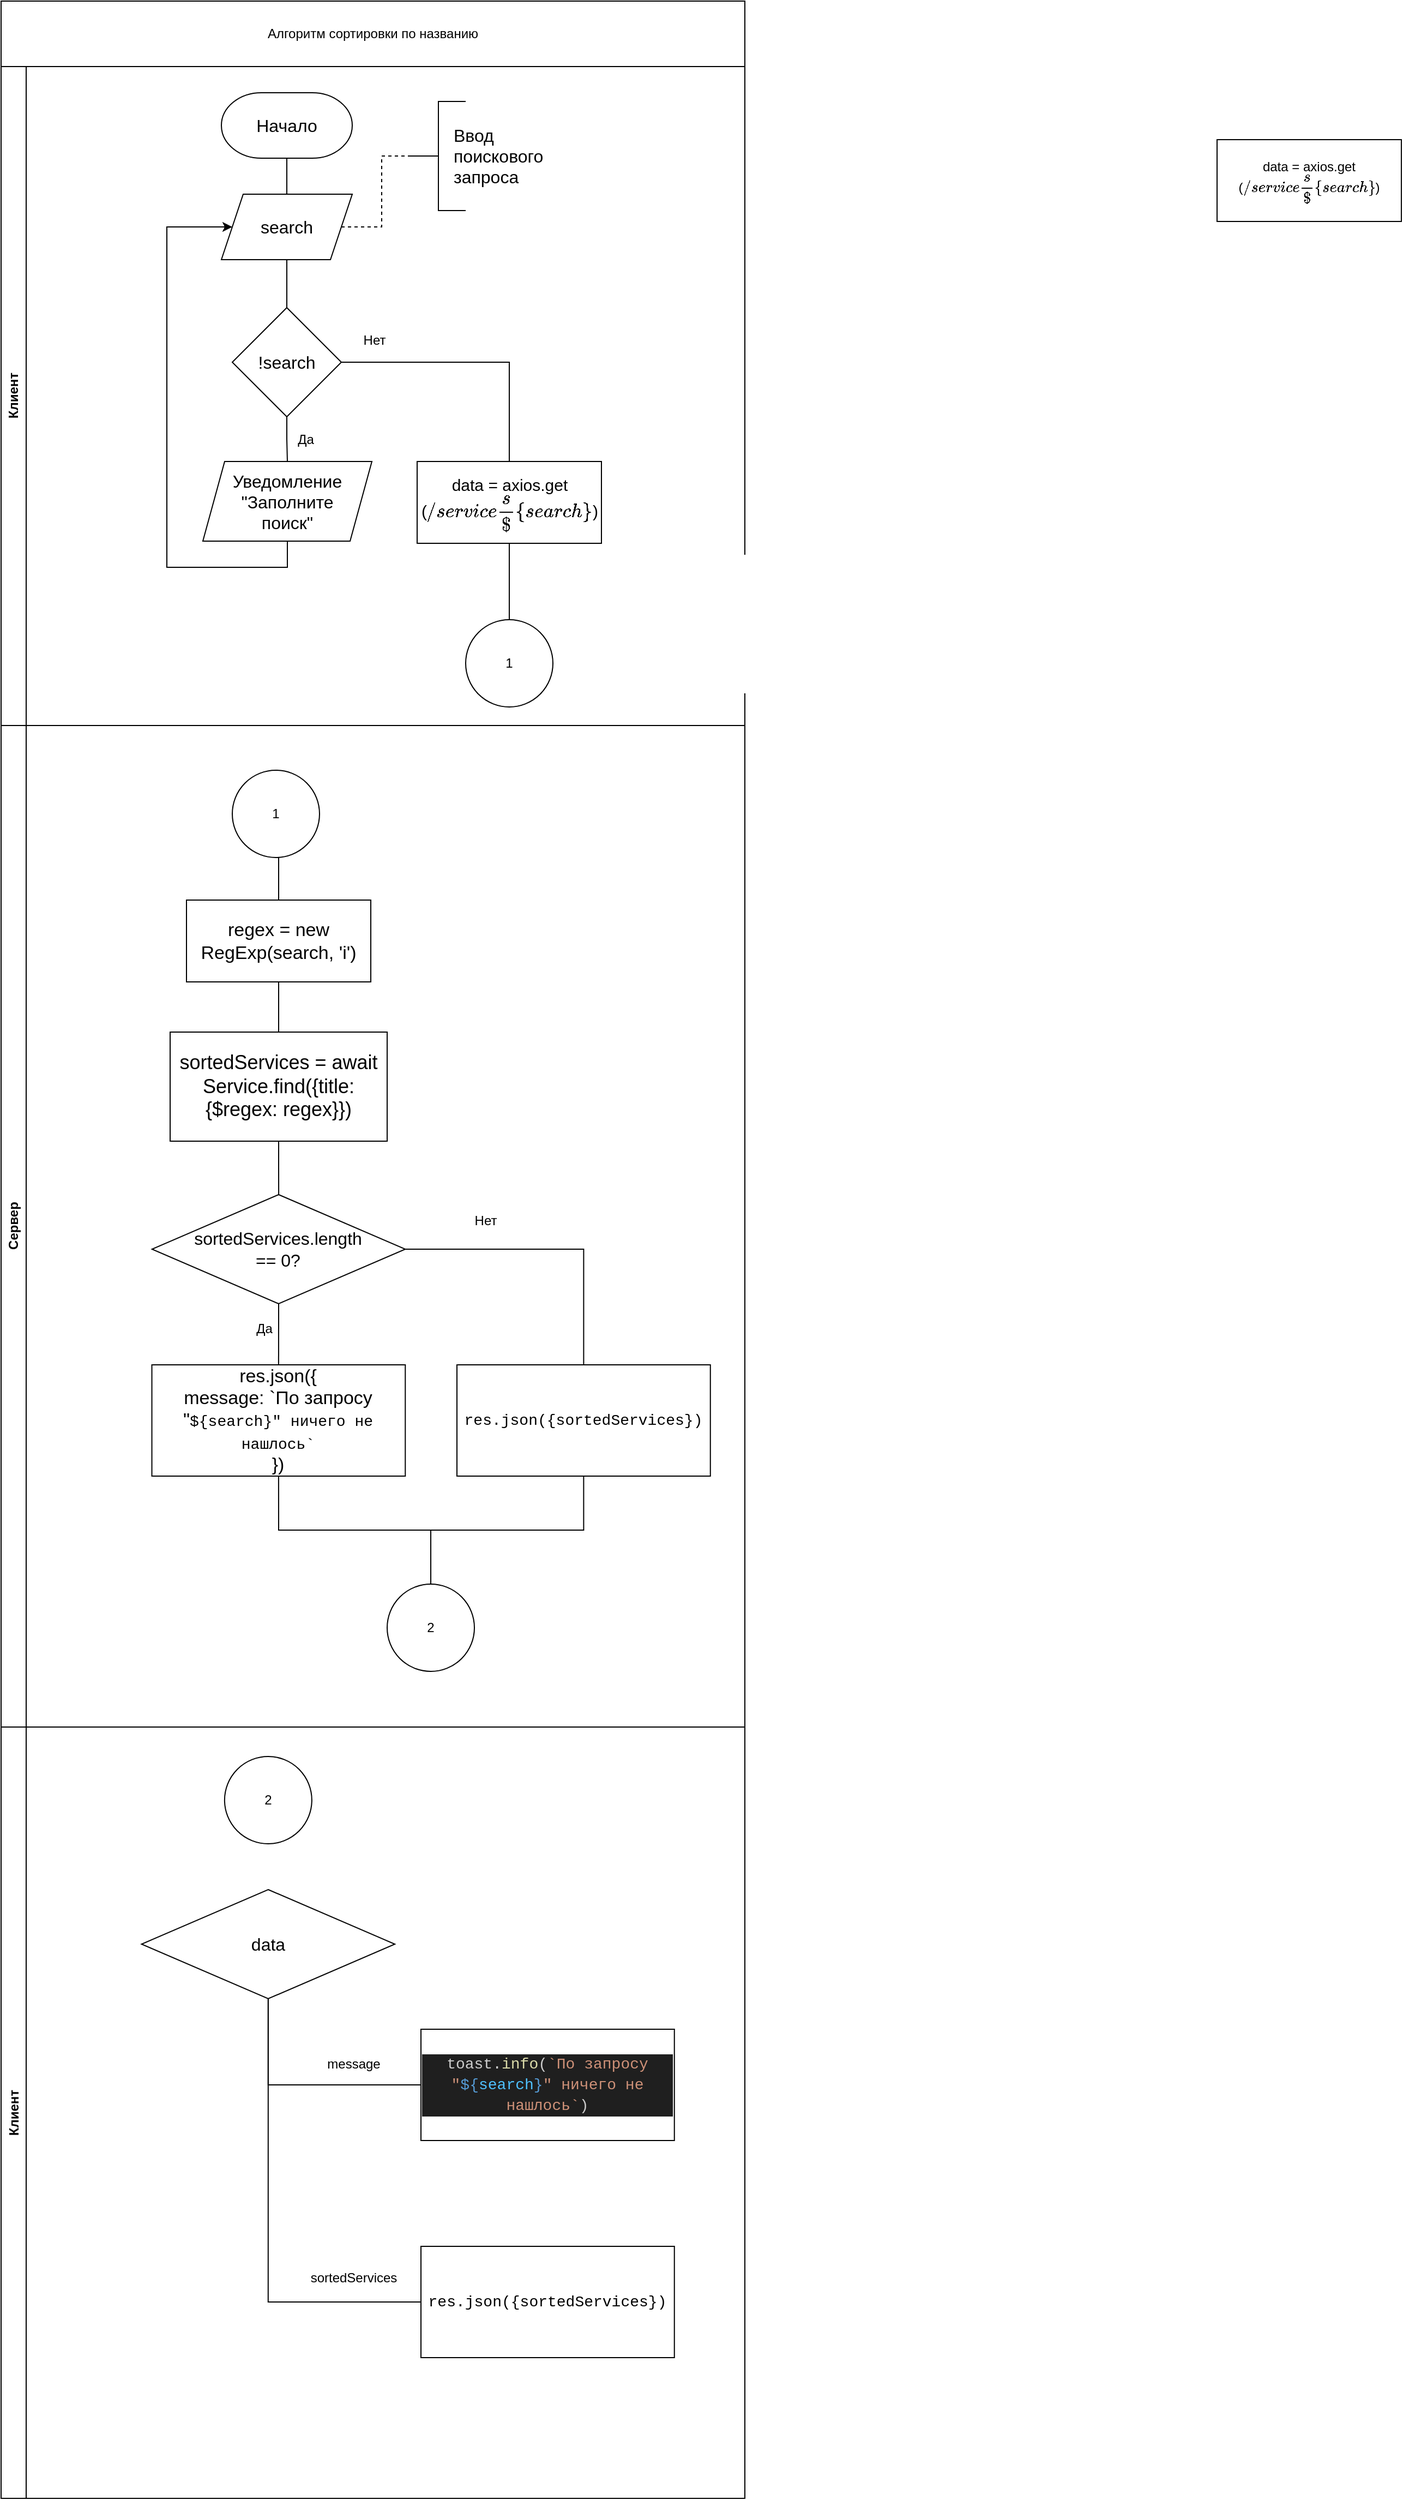 <mxfile version="21.3.3" type="github">
  <diagram name="Page-1" id="E9xdRc76zqNghz4BqSpp">
    <mxGraphModel dx="1664" dy="903" grid="0" gridSize="10" guides="1" tooltips="1" connect="1" arrows="1" fold="1" page="1" pageScale="1" pageWidth="850" pageHeight="1100" background="none" math="0" shadow="0">
      <root>
        <mxCell id="0" />
        <mxCell id="1" parent="0" />
        <mxCell id="cyzbxc-1JioGg2fqTE1t-6" style="edgeStyle=orthogonalEdgeStyle;rounded=0;orthogonalLoop=1;jettySize=auto;html=1;exitX=0.5;exitY=1;exitDx=0;exitDy=0;exitPerimeter=0;entryX=0.5;entryY=0;entryDx=0;entryDy=0;endArrow=none;endFill=0;" parent="1" source="cyzbxc-1JioGg2fqTE1t-1" target="cyzbxc-1JioGg2fqTE1t-3" edge="1">
          <mxGeometry relative="1" as="geometry" />
        </mxCell>
        <mxCell id="cyzbxc-1JioGg2fqTE1t-1" value="Начало" style="strokeWidth=1;html=1;shape=mxgraph.flowchart.terminator;whiteSpace=wrap;fontSize=16;" parent="1" vertex="1">
          <mxGeometry x="305" y="142" width="120" height="60" as="geometry" />
        </mxCell>
        <mxCell id="cyzbxc-1JioGg2fqTE1t-9" style="edgeStyle=orthogonalEdgeStyle;rounded=0;orthogonalLoop=1;jettySize=auto;html=1;exitX=0.5;exitY=1;exitDx=0;exitDy=0;entryX=0.5;entryY=0;entryDx=0;entryDy=0;entryPerimeter=0;endArrow=none;endFill=0;" parent="1" source="cyzbxc-1JioGg2fqTE1t-3" target="cyzbxc-1JioGg2fqTE1t-8" edge="1">
          <mxGeometry relative="1" as="geometry" />
        </mxCell>
        <mxCell id="cyzbxc-1JioGg2fqTE1t-3" value="&lt;span style=&quot;font-size: 16px;&quot;&gt;search&lt;/span&gt;" style="shape=parallelogram;perimeter=parallelogramPerimeter;whiteSpace=wrap;html=1;fixedSize=1;align=center;" parent="1" vertex="1">
          <mxGeometry x="305" y="235" width="120" height="60" as="geometry" />
        </mxCell>
        <mxCell id="cyzbxc-1JioGg2fqTE1t-5" style="edgeStyle=orthogonalEdgeStyle;rounded=0;orthogonalLoop=1;jettySize=auto;html=1;dashed=1;endArrow=none;endFill=0;" parent="1" source="cyzbxc-1JioGg2fqTE1t-4" target="cyzbxc-1JioGg2fqTE1t-3" edge="1">
          <mxGeometry relative="1" as="geometry" />
        </mxCell>
        <mxCell id="cyzbxc-1JioGg2fqTE1t-4" value="" style="strokeWidth=1;html=1;shape=mxgraph.flowchart.annotation_2;align=left;labelPosition=right;pointerEvents=1;spacing=1;" parent="1" vertex="1">
          <mxGeometry x="479" y="150" width="50" height="100" as="geometry" />
        </mxCell>
        <mxCell id="cyzbxc-1JioGg2fqTE1t-7" value="&lt;font style=&quot;font-size: 16px;&quot;&gt;Ввод &lt;br&gt;поискового &lt;br&gt;запроса&lt;/font&gt;" style="text;html=1;align=left;verticalAlign=middle;resizable=0;points=[];autosize=1;strokeColor=none;fillColor=none;" parent="1" vertex="1">
          <mxGeometry x="516" y="165" width="100" height="70" as="geometry" />
        </mxCell>
        <mxCell id="cyzbxc-1JioGg2fqTE1t-12" style="edgeStyle=orthogonalEdgeStyle;rounded=0;orthogonalLoop=1;jettySize=auto;html=1;exitX=0.5;exitY=1;exitDx=0;exitDy=0;exitPerimeter=0;entryX=0.5;entryY=0;entryDx=0;entryDy=0;endArrow=none;endFill=0;" parent="1" source="cyzbxc-1JioGg2fqTE1t-8" target="cyzbxc-1JioGg2fqTE1t-10" edge="1">
          <mxGeometry relative="1" as="geometry" />
        </mxCell>
        <mxCell id="c1Twwy1D4Yc-hKS2rIEJ-19" style="edgeStyle=orthogonalEdgeStyle;rounded=0;orthogonalLoop=1;jettySize=auto;html=1;exitX=1;exitY=0.5;exitDx=0;exitDy=0;exitPerimeter=0;endArrow=none;endFill=0;" edge="1" parent="1" source="cyzbxc-1JioGg2fqTE1t-8" target="c1Twwy1D4Yc-hKS2rIEJ-35">
          <mxGeometry relative="1" as="geometry">
            <mxPoint x="569" y="476.5" as="targetPoint" />
          </mxGeometry>
        </mxCell>
        <mxCell id="cyzbxc-1JioGg2fqTE1t-8" value="!search" style="strokeWidth=1;html=1;shape=mxgraph.flowchart.decision;whiteSpace=wrap;spacing=1;fontSize=16;" parent="1" vertex="1">
          <mxGeometry x="315" y="339" width="100" height="100" as="geometry" />
        </mxCell>
        <mxCell id="cyzbxc-1JioGg2fqTE1t-11" style="edgeStyle=orthogonalEdgeStyle;rounded=0;orthogonalLoop=1;jettySize=auto;html=1;exitX=0.5;exitY=1;exitDx=0;exitDy=0;entryX=0;entryY=0.5;entryDx=0;entryDy=0;" parent="1" source="cyzbxc-1JioGg2fqTE1t-10" target="cyzbxc-1JioGg2fqTE1t-3" edge="1">
          <mxGeometry relative="1" as="geometry">
            <mxPoint x="268" y="247" as="targetPoint" />
            <Array as="points">
              <mxPoint x="366" y="577" />
              <mxPoint x="255" y="577" />
              <mxPoint x="255" y="265" />
            </Array>
          </mxGeometry>
        </mxCell>
        <mxCell id="cyzbxc-1JioGg2fqTE1t-10" value="&lt;span style=&quot;font-size: 16px;&quot;&gt;Уведомление&lt;br&gt;&quot;Заполните &lt;br&gt;поиск&quot;&lt;br&gt;&lt;/span&gt;" style="shape=parallelogram;perimeter=parallelogramPerimeter;whiteSpace=wrap;html=1;fixedSize=1;align=center;" parent="1" vertex="1">
          <mxGeometry x="288" y="480" width="155" height="73" as="geometry" />
        </mxCell>
        <mxCell id="cyzbxc-1JioGg2fqTE1t-13" value="Да" style="text;html=1;align=center;verticalAlign=middle;resizable=0;points=[];autosize=1;strokeColor=none;fillColor=none;" parent="1" vertex="1">
          <mxGeometry x="365" y="447" width="33" height="26" as="geometry" />
        </mxCell>
        <mxCell id="c1Twwy1D4Yc-hKS2rIEJ-1" value="data = axios.get&lt;br&gt;(`/services/${search}`&lt;span style=&quot;background-color: initial;&quot;&gt;)&lt;/span&gt;" style="rounded=0;whiteSpace=wrap;html=1;" vertex="1" parent="1">
          <mxGeometry x="1218" y="185" width="169" height="75" as="geometry" />
        </mxCell>
        <mxCell id="c1Twwy1D4Yc-hKS2rIEJ-7" value="" style="group" vertex="1" connectable="0" parent="1">
          <mxGeometry x="103" y="58.5" width="682" height="663.5" as="geometry" />
        </mxCell>
        <mxCell id="c1Twwy1D4Yc-hKS2rIEJ-8" value="" style="group" vertex="1" connectable="0" parent="c1Twwy1D4Yc-hKS2rIEJ-7">
          <mxGeometry y="-0.5" width="682" height="664" as="geometry" />
        </mxCell>
        <mxCell id="c1Twwy1D4Yc-hKS2rIEJ-4" value="Клиент" style="swimlane;horizontal=0;whiteSpace=wrap;html=1;" vertex="1" parent="c1Twwy1D4Yc-hKS2rIEJ-8">
          <mxGeometry y="60" width="682" height="604" as="geometry" />
        </mxCell>
        <mxCell id="c1Twwy1D4Yc-hKS2rIEJ-26" value="Нет" style="text;html=1;align=center;verticalAlign=middle;resizable=0;points=[];autosize=1;strokeColor=none;fillColor=none;" vertex="1" parent="c1Twwy1D4Yc-hKS2rIEJ-4">
          <mxGeometry x="322.5" y="238" width="38" height="26" as="geometry" />
        </mxCell>
        <mxCell id="c1Twwy1D4Yc-hKS2rIEJ-34" value="1" style="ellipse;whiteSpace=wrap;html=1;aspect=fixed;" vertex="1" parent="c1Twwy1D4Yc-hKS2rIEJ-4">
          <mxGeometry x="426" y="507" width="80" height="80" as="geometry" />
        </mxCell>
        <mxCell id="c1Twwy1D4Yc-hKS2rIEJ-36" style="edgeStyle=orthogonalEdgeStyle;rounded=0;orthogonalLoop=1;jettySize=auto;html=1;exitX=0.5;exitY=1;exitDx=0;exitDy=0;entryX=0.5;entryY=0;entryDx=0;entryDy=0;endArrow=none;endFill=0;" edge="1" parent="c1Twwy1D4Yc-hKS2rIEJ-4" source="c1Twwy1D4Yc-hKS2rIEJ-35" target="c1Twwy1D4Yc-hKS2rIEJ-34">
          <mxGeometry relative="1" as="geometry" />
        </mxCell>
        <mxCell id="c1Twwy1D4Yc-hKS2rIEJ-35" value="&lt;font style=&quot;font-size: 15px;&quot;&gt;data = axios.get&lt;br style=&quot;border-color: var(--border-color);&quot;&gt;(`/services/${search}`)&lt;/font&gt;" style="rounded=0;whiteSpace=wrap;html=1;" vertex="1" parent="c1Twwy1D4Yc-hKS2rIEJ-4">
          <mxGeometry x="381.5" y="362" width="169" height="75" as="geometry" />
        </mxCell>
        <mxCell id="c1Twwy1D4Yc-hKS2rIEJ-5" value="Алгоритм сортировки по названию" style="rounded=0;whiteSpace=wrap;html=1;" vertex="1" parent="c1Twwy1D4Yc-hKS2rIEJ-8">
          <mxGeometry width="682" height="60" as="geometry" />
        </mxCell>
        <mxCell id="c1Twwy1D4Yc-hKS2rIEJ-10" value="Сервер" style="swimlane;horizontal=0;whiteSpace=wrap;html=1;" vertex="1" parent="1">
          <mxGeometry x="103" y="722" width="682" height="918" as="geometry" />
        </mxCell>
        <mxCell id="c1Twwy1D4Yc-hKS2rIEJ-21" style="edgeStyle=orthogonalEdgeStyle;rounded=0;orthogonalLoop=1;jettySize=auto;html=1;exitX=0.5;exitY=1;exitDx=0;exitDy=0;endArrow=none;endFill=0;" edge="1" parent="c1Twwy1D4Yc-hKS2rIEJ-10" source="cyzbxc-1JioGg2fqTE1t-14" target="c1Twwy1D4Yc-hKS2rIEJ-2">
          <mxGeometry relative="1" as="geometry" />
        </mxCell>
        <mxCell id="cyzbxc-1JioGg2fqTE1t-14" value="&lt;font style=&quot;font-size: 17px;&quot;&gt;regex = new RegExp(search, &#39;i&#39;)&lt;/font&gt;" style="rounded=0;whiteSpace=wrap;html=1;" parent="c1Twwy1D4Yc-hKS2rIEJ-10" vertex="1">
          <mxGeometry x="170" y="160" width="169" height="75" as="geometry" />
        </mxCell>
        <mxCell id="c1Twwy1D4Yc-hKS2rIEJ-22" style="edgeStyle=orthogonalEdgeStyle;rounded=0;orthogonalLoop=1;jettySize=auto;html=1;exitX=0.5;exitY=1;exitDx=0;exitDy=0;endArrow=none;endFill=0;" edge="1" parent="c1Twwy1D4Yc-hKS2rIEJ-10" source="c1Twwy1D4Yc-hKS2rIEJ-2" target="c1Twwy1D4Yc-hKS2rIEJ-11">
          <mxGeometry relative="1" as="geometry" />
        </mxCell>
        <mxCell id="c1Twwy1D4Yc-hKS2rIEJ-2" value="&lt;font style=&quot;font-size: 18px;&quot;&gt;sortedServices = await Service.find({title: {$regex: regex}})&lt;/font&gt;" style="rounded=0;whiteSpace=wrap;html=1;" vertex="1" parent="c1Twwy1D4Yc-hKS2rIEJ-10">
          <mxGeometry x="155.01" y="281" width="199" height="100" as="geometry" />
        </mxCell>
        <mxCell id="c1Twwy1D4Yc-hKS2rIEJ-23" style="edgeStyle=orthogonalEdgeStyle;rounded=0;orthogonalLoop=1;jettySize=auto;html=1;exitX=0.5;exitY=1;exitDx=0;exitDy=0;exitPerimeter=0;entryX=0.5;entryY=0;entryDx=0;entryDy=0;endArrow=none;endFill=0;" edge="1" parent="c1Twwy1D4Yc-hKS2rIEJ-10" source="c1Twwy1D4Yc-hKS2rIEJ-11" target="c1Twwy1D4Yc-hKS2rIEJ-12">
          <mxGeometry relative="1" as="geometry" />
        </mxCell>
        <mxCell id="c1Twwy1D4Yc-hKS2rIEJ-24" style="edgeStyle=orthogonalEdgeStyle;rounded=0;orthogonalLoop=1;jettySize=auto;html=1;exitX=1;exitY=0.5;exitDx=0;exitDy=0;exitPerimeter=0;endArrow=none;endFill=0;" edge="1" parent="c1Twwy1D4Yc-hKS2rIEJ-10" source="c1Twwy1D4Yc-hKS2rIEJ-11" target="c1Twwy1D4Yc-hKS2rIEJ-15">
          <mxGeometry relative="1" as="geometry" />
        </mxCell>
        <mxCell id="c1Twwy1D4Yc-hKS2rIEJ-11" value="sortedServices.length &lt;br&gt;== 0?" style="strokeWidth=1;html=1;shape=mxgraph.flowchart.decision;whiteSpace=wrap;spacing=1;fontSize=16;" vertex="1" parent="c1Twwy1D4Yc-hKS2rIEJ-10">
          <mxGeometry x="138.39" y="430" width="232.25" height="100" as="geometry" />
        </mxCell>
        <mxCell id="c1Twwy1D4Yc-hKS2rIEJ-28" style="edgeStyle=orthogonalEdgeStyle;rounded=0;orthogonalLoop=1;jettySize=auto;html=1;exitX=0.5;exitY=1;exitDx=0;exitDy=0;entryX=0.5;entryY=0;entryDx=0;entryDy=0;endArrow=none;endFill=0;" edge="1" parent="c1Twwy1D4Yc-hKS2rIEJ-10" source="c1Twwy1D4Yc-hKS2rIEJ-12" target="c1Twwy1D4Yc-hKS2rIEJ-17">
          <mxGeometry relative="1" as="geometry" />
        </mxCell>
        <mxCell id="c1Twwy1D4Yc-hKS2rIEJ-12" value="&lt;font style=&quot;font-size: 17px;&quot;&gt;res.json({&lt;br&gt;message: `По запросу &quot;&lt;span style=&quot;font-family: Consolas, &amp;quot;Courier New&amp;quot;, monospace; font-size: 14px;&quot;&gt;${&lt;/span&gt;&lt;span style=&quot;font-family: Consolas, &amp;quot;Courier New&amp;quot;, monospace; font-size: 14px;&quot;&gt;search&lt;/span&gt;&lt;span style=&quot;font-family: Consolas, &amp;quot;Courier New&amp;quot;, monospace; font-size: 14px;&quot;&gt;}&lt;/span&gt;&lt;span style=&quot;font-family: Consolas, &amp;quot;Courier New&amp;quot;, monospace; font-size: 14px;&quot;&gt;&quot; ничего не нашлось`&lt;/span&gt;&lt;br&gt;&lt;/font&gt;&lt;span style=&quot;font-size: 17px; background-color: initial;&quot;&gt;})&lt;/span&gt;" style="rounded=0;whiteSpace=wrap;html=1;strokeColor=#000000;fontColor=#000000;" vertex="1" parent="c1Twwy1D4Yc-hKS2rIEJ-10">
          <mxGeometry x="138.26" y="586" width="232.38" height="102" as="geometry" />
        </mxCell>
        <mxCell id="c1Twwy1D4Yc-hKS2rIEJ-20" style="edgeStyle=orthogonalEdgeStyle;rounded=0;orthogonalLoop=1;jettySize=auto;html=1;exitX=0.5;exitY=1;exitDx=0;exitDy=0;entryX=0.5;entryY=0;entryDx=0;entryDy=0;endArrow=none;endFill=0;" edge="1" parent="c1Twwy1D4Yc-hKS2rIEJ-10" source="c1Twwy1D4Yc-hKS2rIEJ-14" target="cyzbxc-1JioGg2fqTE1t-14">
          <mxGeometry relative="1" as="geometry" />
        </mxCell>
        <mxCell id="c1Twwy1D4Yc-hKS2rIEJ-14" value="1" style="ellipse;whiteSpace=wrap;html=1;aspect=fixed;" vertex="1" parent="c1Twwy1D4Yc-hKS2rIEJ-10">
          <mxGeometry x="212" y="41" width="80" height="80" as="geometry" />
        </mxCell>
        <mxCell id="c1Twwy1D4Yc-hKS2rIEJ-29" style="edgeStyle=orthogonalEdgeStyle;rounded=0;orthogonalLoop=1;jettySize=auto;html=1;exitX=0.5;exitY=1;exitDx=0;exitDy=0;endArrow=none;endFill=0;" edge="1" parent="c1Twwy1D4Yc-hKS2rIEJ-10" source="c1Twwy1D4Yc-hKS2rIEJ-15" target="c1Twwy1D4Yc-hKS2rIEJ-17">
          <mxGeometry relative="1" as="geometry" />
        </mxCell>
        <mxCell id="c1Twwy1D4Yc-hKS2rIEJ-15" value="&lt;div style=&quot;font-family: Consolas, &amp;quot;Courier New&amp;quot;, monospace; font-size: 14px; line-height: 19px;&quot;&gt;res.&lt;span style=&quot;&quot;&gt;json&lt;/span&gt;({&lt;span style=&quot;&quot;&gt;sortedServices&lt;/span&gt;})&lt;/div&gt;" style="rounded=0;whiteSpace=wrap;html=1;strokeColor=#000000;fontColor=#000000;labelBackgroundColor=default;" vertex="1" parent="c1Twwy1D4Yc-hKS2rIEJ-10">
          <mxGeometry x="418" y="586" width="232.38" height="102" as="geometry" />
        </mxCell>
        <mxCell id="c1Twwy1D4Yc-hKS2rIEJ-17" value="2" style="ellipse;whiteSpace=wrap;html=1;aspect=fixed;" vertex="1" parent="c1Twwy1D4Yc-hKS2rIEJ-10">
          <mxGeometry x="354.01" y="787" width="80" height="80" as="geometry" />
        </mxCell>
        <mxCell id="c1Twwy1D4Yc-hKS2rIEJ-27" value="Нет" style="text;html=1;align=center;verticalAlign=middle;resizable=0;points=[];autosize=1;strokeColor=none;fillColor=none;" vertex="1" parent="c1Twwy1D4Yc-hKS2rIEJ-10">
          <mxGeometry x="425" y="441" width="38" height="26" as="geometry" />
        </mxCell>
        <mxCell id="c1Twwy1D4Yc-hKS2rIEJ-25" value="Да" style="text;html=1;align=center;verticalAlign=middle;resizable=0;points=[];autosize=1;strokeColor=none;fillColor=none;" vertex="1" parent="1">
          <mxGeometry x="327" y="1262" width="33" height="26" as="geometry" />
        </mxCell>
        <mxCell id="c1Twwy1D4Yc-hKS2rIEJ-30" value="Клиент" style="swimlane;horizontal=0;whiteSpace=wrap;html=1;" vertex="1" parent="1">
          <mxGeometry x="103" y="1640" width="682" height="707" as="geometry" />
        </mxCell>
        <mxCell id="c1Twwy1D4Yc-hKS2rIEJ-18" value="2" style="ellipse;whiteSpace=wrap;html=1;aspect=fixed;" vertex="1" parent="c1Twwy1D4Yc-hKS2rIEJ-30">
          <mxGeometry x="204.93" y="27" width="80" height="80" as="geometry" />
        </mxCell>
        <mxCell id="c1Twwy1D4Yc-hKS2rIEJ-40" style="edgeStyle=orthogonalEdgeStyle;rounded=0;orthogonalLoop=1;jettySize=auto;html=1;exitX=0.5;exitY=1;exitDx=0;exitDy=0;exitPerimeter=0;entryX=0;entryY=0.5;entryDx=0;entryDy=0;endArrow=none;endFill=0;" edge="1" parent="c1Twwy1D4Yc-hKS2rIEJ-30" source="c1Twwy1D4Yc-hKS2rIEJ-37" target="c1Twwy1D4Yc-hKS2rIEJ-38">
          <mxGeometry relative="1" as="geometry" />
        </mxCell>
        <mxCell id="c1Twwy1D4Yc-hKS2rIEJ-41" style="edgeStyle=orthogonalEdgeStyle;rounded=0;orthogonalLoop=1;jettySize=auto;html=1;exitX=0.5;exitY=1;exitDx=0;exitDy=0;exitPerimeter=0;entryX=0;entryY=0.5;entryDx=0;entryDy=0;endArrow=none;endFill=0;" edge="1" parent="c1Twwy1D4Yc-hKS2rIEJ-30" source="c1Twwy1D4Yc-hKS2rIEJ-37" target="c1Twwy1D4Yc-hKS2rIEJ-39">
          <mxGeometry relative="1" as="geometry" />
        </mxCell>
        <mxCell id="c1Twwy1D4Yc-hKS2rIEJ-37" value="data" style="strokeWidth=1;html=1;shape=mxgraph.flowchart.decision;whiteSpace=wrap;spacing=1;fontSize=16;" vertex="1" parent="c1Twwy1D4Yc-hKS2rIEJ-30">
          <mxGeometry x="128.8" y="149" width="232.25" height="100" as="geometry" />
        </mxCell>
        <mxCell id="c1Twwy1D4Yc-hKS2rIEJ-38" value="&lt;div style=&quot;font-family: Consolas, &amp;quot;Courier New&amp;quot;, monospace; font-size: 14px; line-height: 19px;&quot;&gt;&lt;div style=&quot;color: rgb(204, 204, 204); background-color: rgb(31, 31, 31); line-height: 19px;&quot;&gt;toast.&lt;span style=&quot;color: #dcdcaa;&quot;&gt;info&lt;/span&gt;(&lt;span style=&quot;color: #ce9178;&quot;&gt;`По запросу &quot;&lt;/span&gt;&lt;span style=&quot;color: #569cd6;&quot;&gt;${&lt;/span&gt;&lt;span style=&quot;color: #4fc1ff;&quot;&gt;search&lt;/span&gt;&lt;span style=&quot;color: #569cd6;&quot;&gt;}&lt;/span&gt;&lt;span style=&quot;color: #ce9178;&quot;&gt;&quot; ничего не нашлось`&lt;/span&gt;)&lt;/div&gt;&lt;/div&gt;" style="rounded=0;whiteSpace=wrap;html=1;strokeColor=#000000;fontColor=#000000;labelBackgroundColor=default;" vertex="1" parent="c1Twwy1D4Yc-hKS2rIEJ-30">
          <mxGeometry x="385" y="277" width="232.38" height="102" as="geometry" />
        </mxCell>
        <mxCell id="c1Twwy1D4Yc-hKS2rIEJ-39" value="&lt;div style=&quot;font-family: Consolas, &amp;quot;Courier New&amp;quot;, monospace; font-size: 14px; line-height: 19px;&quot;&gt;res.&lt;span style=&quot;&quot;&gt;json&lt;/span&gt;({&lt;span style=&quot;&quot;&gt;sortedServices&lt;/span&gt;})&lt;/div&gt;" style="rounded=0;whiteSpace=wrap;html=1;strokeColor=#000000;fontColor=#000000;labelBackgroundColor=default;" vertex="1" parent="c1Twwy1D4Yc-hKS2rIEJ-30">
          <mxGeometry x="385" y="476" width="232.38" height="102" as="geometry" />
        </mxCell>
        <mxCell id="c1Twwy1D4Yc-hKS2rIEJ-42" value="message" style="text;html=1;align=center;verticalAlign=middle;resizable=0;points=[];autosize=1;strokeColor=none;fillColor=none;" vertex="1" parent="c1Twwy1D4Yc-hKS2rIEJ-30">
          <mxGeometry x="289" y="296" width="67" height="26" as="geometry" />
        </mxCell>
        <mxCell id="c1Twwy1D4Yc-hKS2rIEJ-43" value="sortedServices" style="text;html=1;align=center;verticalAlign=middle;resizable=0;points=[];autosize=1;strokeColor=none;fillColor=none;" vertex="1" parent="c1Twwy1D4Yc-hKS2rIEJ-30">
          <mxGeometry x="274" y="492" width="97" height="26" as="geometry" />
        </mxCell>
      </root>
    </mxGraphModel>
  </diagram>
</mxfile>
